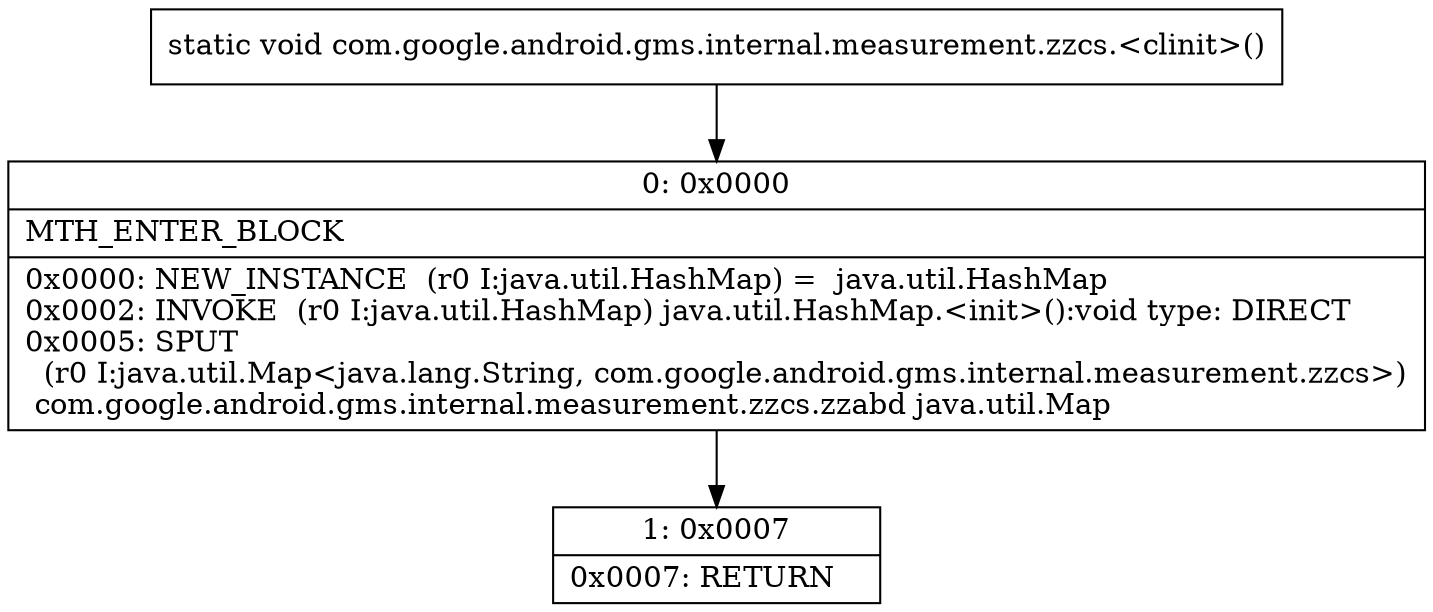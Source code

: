 digraph "CFG forcom.google.android.gms.internal.measurement.zzcs.\<clinit\>()V" {
Node_0 [shape=record,label="{0\:\ 0x0000|MTH_ENTER_BLOCK\l|0x0000: NEW_INSTANCE  (r0 I:java.util.HashMap) =  java.util.HashMap \l0x0002: INVOKE  (r0 I:java.util.HashMap) java.util.HashMap.\<init\>():void type: DIRECT \l0x0005: SPUT  \l  (r0 I:java.util.Map\<java.lang.String, com.google.android.gms.internal.measurement.zzcs\>)\l com.google.android.gms.internal.measurement.zzcs.zzabd java.util.Map \l}"];
Node_1 [shape=record,label="{1\:\ 0x0007|0x0007: RETURN   \l}"];
MethodNode[shape=record,label="{static void com.google.android.gms.internal.measurement.zzcs.\<clinit\>() }"];
MethodNode -> Node_0;
Node_0 -> Node_1;
}

